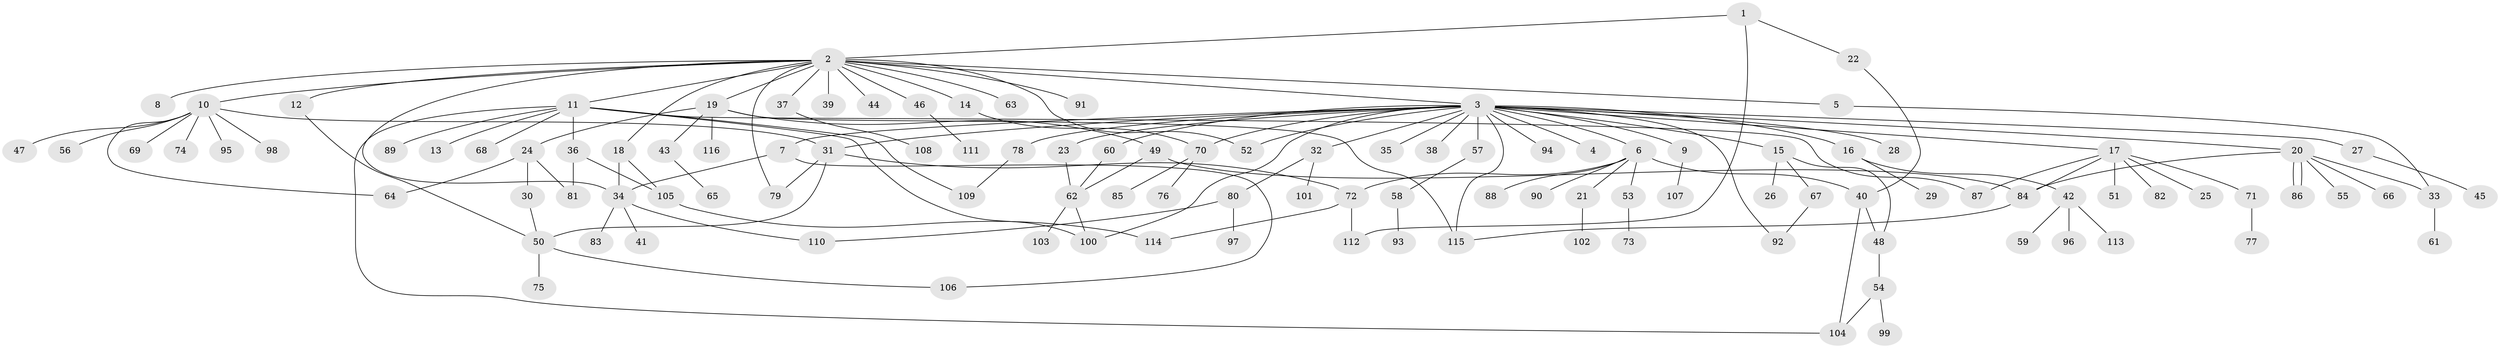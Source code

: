 // coarse degree distribution, {19: 0.012345679012345678, 24: 0.012345679012345678, 1: 0.4444444444444444, 6: 0.037037037037037035, 3: 0.09876543209876543, 8: 0.024691358024691357, 2: 0.25925925925925924, 4: 0.07407407407407407, 5: 0.037037037037037035}
// Generated by graph-tools (version 1.1) at 2025/18/03/04/25 18:18:22]
// undirected, 116 vertices, 148 edges
graph export_dot {
graph [start="1"]
  node [color=gray90,style=filled];
  1;
  2;
  3;
  4;
  5;
  6;
  7;
  8;
  9;
  10;
  11;
  12;
  13;
  14;
  15;
  16;
  17;
  18;
  19;
  20;
  21;
  22;
  23;
  24;
  25;
  26;
  27;
  28;
  29;
  30;
  31;
  32;
  33;
  34;
  35;
  36;
  37;
  38;
  39;
  40;
  41;
  42;
  43;
  44;
  45;
  46;
  47;
  48;
  49;
  50;
  51;
  52;
  53;
  54;
  55;
  56;
  57;
  58;
  59;
  60;
  61;
  62;
  63;
  64;
  65;
  66;
  67;
  68;
  69;
  70;
  71;
  72;
  73;
  74;
  75;
  76;
  77;
  78;
  79;
  80;
  81;
  82;
  83;
  84;
  85;
  86;
  87;
  88;
  89;
  90;
  91;
  92;
  93;
  94;
  95;
  96;
  97;
  98;
  99;
  100;
  101;
  102;
  103;
  104;
  105;
  106;
  107;
  108;
  109;
  110;
  111;
  112;
  113;
  114;
  115;
  116;
  1 -- 2;
  1 -- 22;
  1 -- 112;
  2 -- 3;
  2 -- 5;
  2 -- 8;
  2 -- 10;
  2 -- 11;
  2 -- 12;
  2 -- 14;
  2 -- 18;
  2 -- 19;
  2 -- 34;
  2 -- 37;
  2 -- 39;
  2 -- 44;
  2 -- 46;
  2 -- 52;
  2 -- 63;
  2 -- 79;
  2 -- 91;
  3 -- 4;
  3 -- 6;
  3 -- 7;
  3 -- 9;
  3 -- 15;
  3 -- 16;
  3 -- 17;
  3 -- 20;
  3 -- 23;
  3 -- 27;
  3 -- 28;
  3 -- 31;
  3 -- 32;
  3 -- 35;
  3 -- 38;
  3 -- 52;
  3 -- 57;
  3 -- 60;
  3 -- 70;
  3 -- 78;
  3 -- 92;
  3 -- 94;
  3 -- 100;
  3 -- 115;
  5 -- 33;
  6 -- 21;
  6 -- 40;
  6 -- 53;
  6 -- 72;
  6 -- 88;
  6 -- 90;
  7 -- 34;
  7 -- 106;
  9 -- 107;
  10 -- 31;
  10 -- 47;
  10 -- 56;
  10 -- 64;
  10 -- 69;
  10 -- 74;
  10 -- 95;
  10 -- 98;
  11 -- 13;
  11 -- 36;
  11 -- 68;
  11 -- 87;
  11 -- 89;
  11 -- 100;
  11 -- 104;
  11 -- 109;
  12 -- 50;
  14 -- 70;
  15 -- 26;
  15 -- 48;
  15 -- 67;
  16 -- 29;
  16 -- 42;
  17 -- 25;
  17 -- 51;
  17 -- 71;
  17 -- 82;
  17 -- 84;
  17 -- 87;
  18 -- 34;
  18 -- 105;
  19 -- 24;
  19 -- 43;
  19 -- 49;
  19 -- 115;
  19 -- 116;
  20 -- 33;
  20 -- 55;
  20 -- 66;
  20 -- 84;
  20 -- 86;
  20 -- 86;
  21 -- 102;
  22 -- 40;
  23 -- 62;
  24 -- 30;
  24 -- 64;
  24 -- 81;
  27 -- 45;
  30 -- 50;
  31 -- 50;
  31 -- 72;
  31 -- 79;
  32 -- 80;
  32 -- 101;
  33 -- 61;
  34 -- 41;
  34 -- 83;
  34 -- 110;
  36 -- 81;
  36 -- 105;
  37 -- 108;
  40 -- 48;
  40 -- 104;
  42 -- 59;
  42 -- 96;
  42 -- 113;
  43 -- 65;
  46 -- 111;
  48 -- 54;
  49 -- 62;
  49 -- 84;
  50 -- 75;
  50 -- 106;
  53 -- 73;
  54 -- 99;
  54 -- 104;
  57 -- 58;
  58 -- 93;
  60 -- 62;
  62 -- 100;
  62 -- 103;
  67 -- 92;
  70 -- 76;
  70 -- 85;
  71 -- 77;
  72 -- 112;
  72 -- 114;
  78 -- 109;
  80 -- 97;
  80 -- 110;
  84 -- 115;
  105 -- 114;
}
